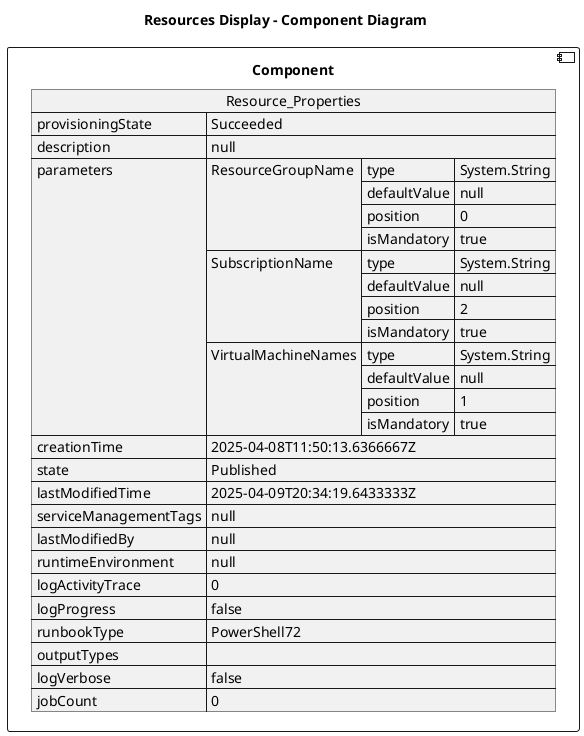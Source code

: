 @startuml

title Resources Display - Component Diagram

component Component {

json  Resource_Properties {
  "provisioningState": "Succeeded",
  "description": null,
  "parameters": {
    "ResourceGroupName": {
      "type": "System.String",
      "defaultValue": null,
      "position": 0,
      "isMandatory": true
    },
    "SubscriptionName": {
      "type": "System.String",
      "defaultValue": null,
      "position": 2,
      "isMandatory": true
    },
    "VirtualMachineNames": {
      "type": "System.String",
      "defaultValue": null,
      "position": 1,
      "isMandatory": true
    }
  },
  "creationTime": "2025-04-08T11:50:13.6366667Z",
  "state": "Published",
  "lastModifiedTime": "2025-04-09T20:34:19.6433333Z",
  "serviceManagementTags": null,
  "lastModifiedBy": null,
  "runtimeEnvironment": null,
  "logActivityTrace": 0,
  "logProgress": false,
  "runbookType": "PowerShell72",
  "outputTypes": [],
  "logVerbose": false,
  "jobCount": 0
}
}
@enduml
